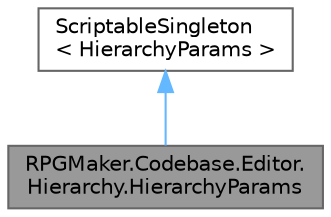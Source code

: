 digraph "RPGMaker.Codebase.Editor.Hierarchy.HierarchyParams"
{
 // LATEX_PDF_SIZE
  bgcolor="transparent";
  edge [fontname=Helvetica,fontsize=10,labelfontname=Helvetica,labelfontsize=10];
  node [fontname=Helvetica,fontsize=10,shape=box,height=0.2,width=0.4];
  Node1 [id="Node000001",label="RPGMaker.Codebase.Editor.\lHierarchy.HierarchyParams",height=0.2,width=0.4,color="gray40", fillcolor="grey60", style="filled", fontcolor="black",tooltip="ヒエラルキー引数"];
  Node2 -> Node1 [id="edge1_Node000001_Node000002",dir="back",color="steelblue1",style="solid",tooltip=" "];
  Node2 [id="Node000002",label="ScriptableSingleton\l\< HierarchyParams \>",height=0.2,width=0.4,color="gray40", fillcolor="white", style="filled",tooltip=" "];
}
